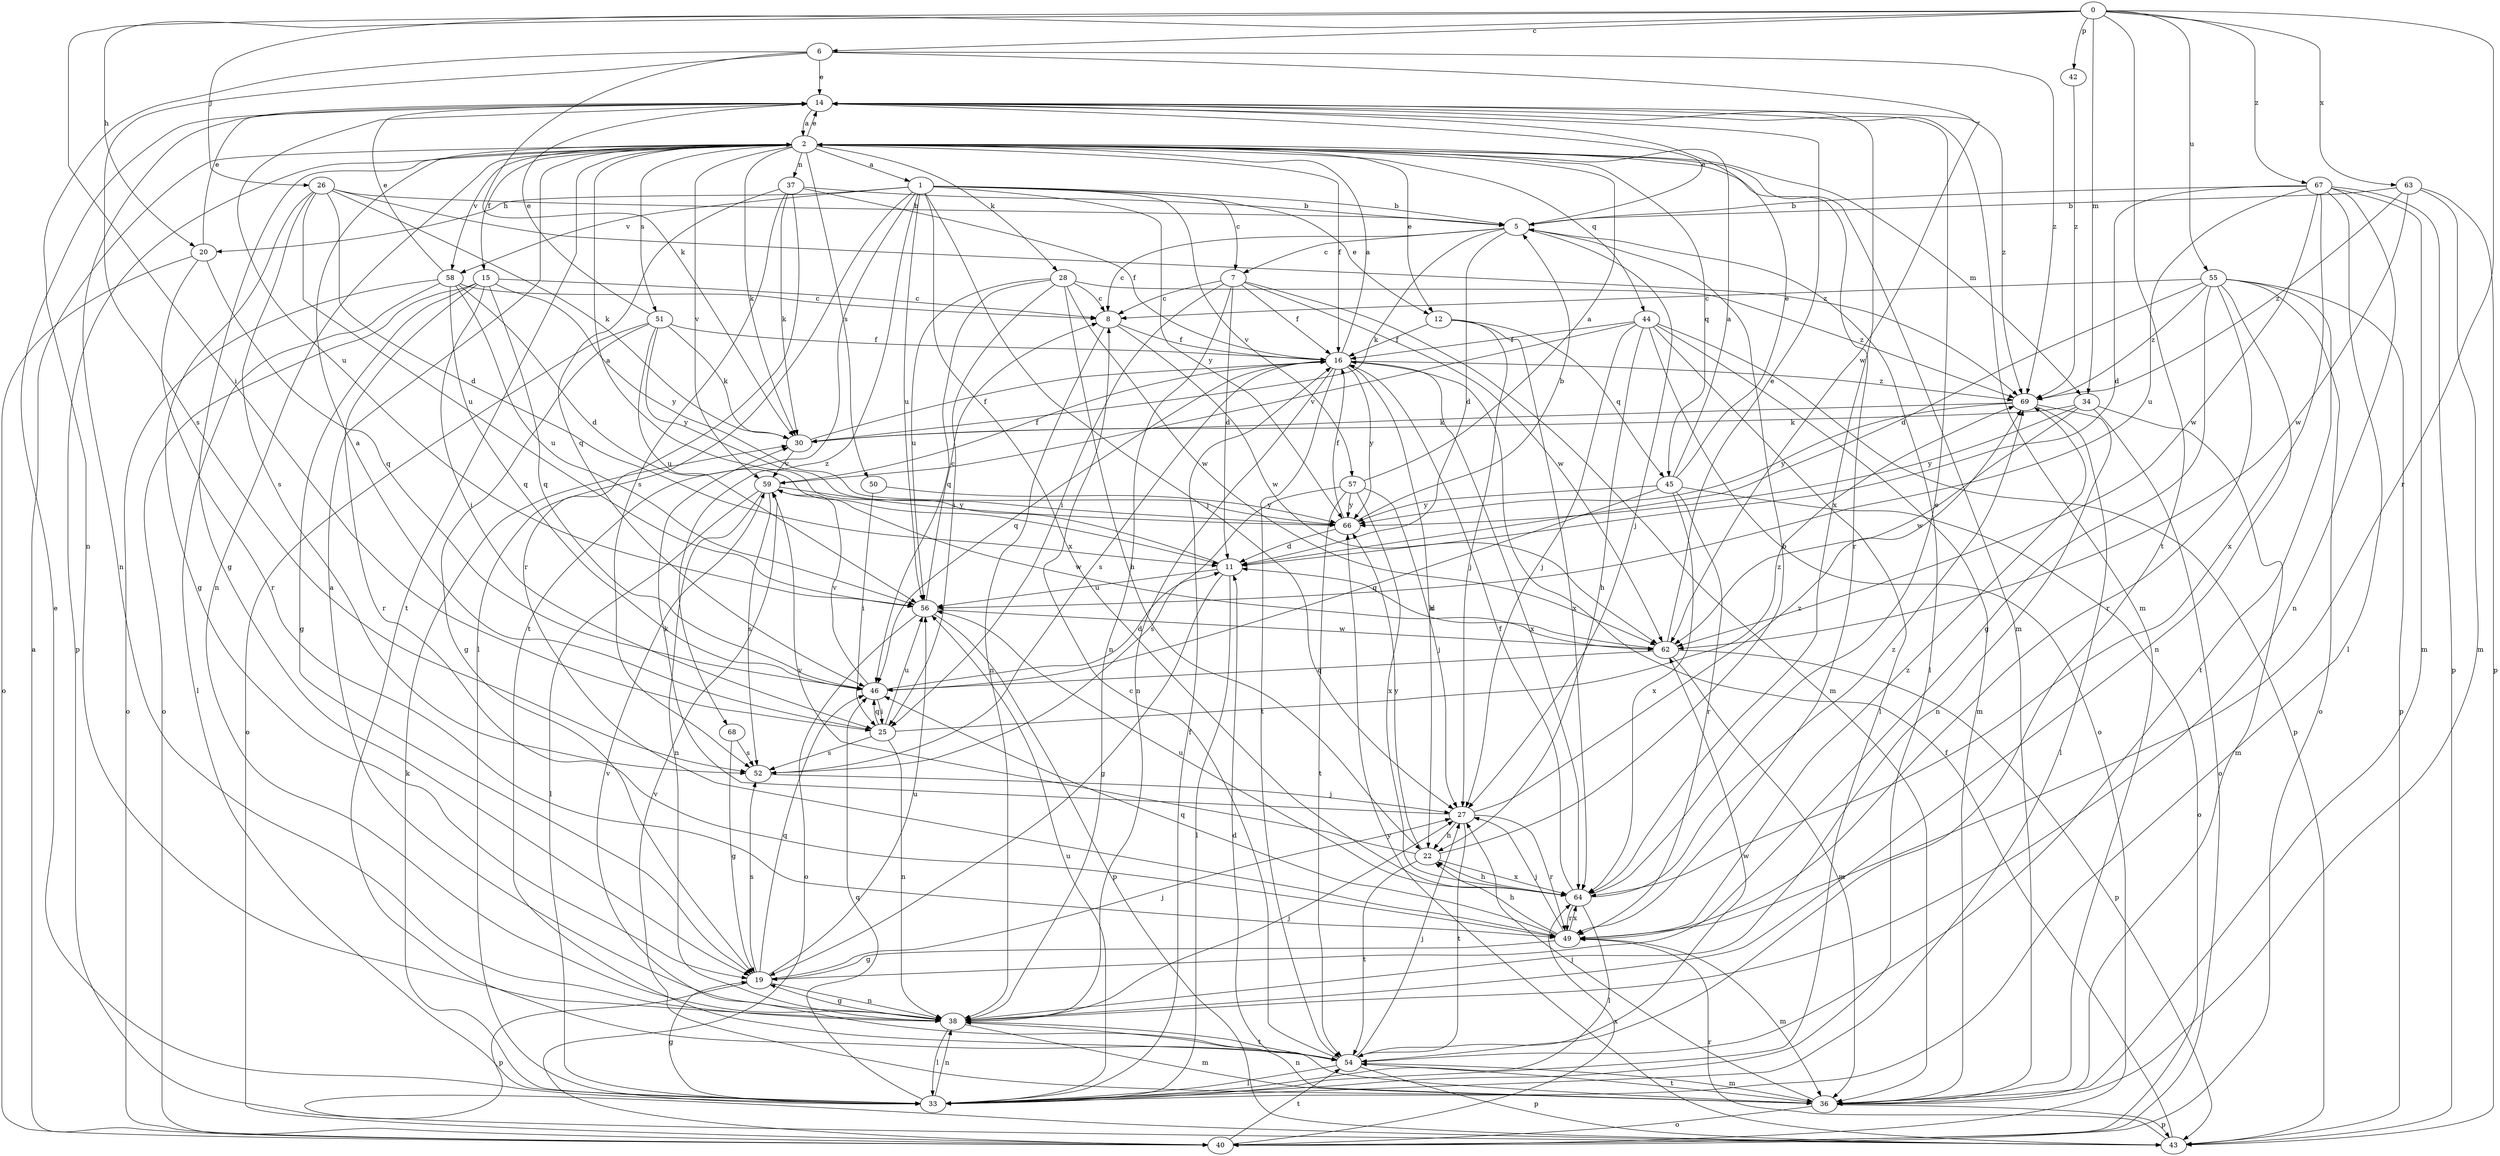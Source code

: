 strict digraph  {
0;
1;
2;
5;
6;
7;
8;
11;
12;
14;
15;
16;
19;
20;
22;
25;
26;
27;
28;
30;
33;
34;
36;
37;
38;
40;
42;
43;
44;
45;
46;
49;
50;
51;
52;
54;
55;
56;
57;
58;
59;
62;
63;
64;
66;
67;
68;
69;
0 -> 6  [label=c];
0 -> 20  [label=h];
0 -> 25  [label=i];
0 -> 26  [label=j];
0 -> 34  [label=m];
0 -> 42  [label=p];
0 -> 49  [label=r];
0 -> 54  [label=t];
0 -> 55  [label=u];
0 -> 63  [label=x];
0 -> 67  [label=z];
1 -> 5  [label=b];
1 -> 7  [label=c];
1 -> 12  [label=e];
1 -> 20  [label=h];
1 -> 27  [label=j];
1 -> 33  [label=l];
1 -> 54  [label=t];
1 -> 56  [label=u];
1 -> 57  [label=v];
1 -> 58  [label=v];
1 -> 64  [label=x];
1 -> 66  [label=y];
1 -> 68  [label=z];
2 -> 1  [label=a];
2 -> 12  [label=e];
2 -> 14  [label=e];
2 -> 15  [label=f];
2 -> 16  [label=f];
2 -> 19  [label=g];
2 -> 28  [label=k];
2 -> 30  [label=k];
2 -> 34  [label=m];
2 -> 36  [label=m];
2 -> 37  [label=n];
2 -> 38  [label=n];
2 -> 43  [label=p];
2 -> 44  [label=q];
2 -> 45  [label=q];
2 -> 49  [label=r];
2 -> 50  [label=s];
2 -> 51  [label=s];
2 -> 54  [label=t];
2 -> 58  [label=v];
2 -> 59  [label=v];
5 -> 7  [label=c];
5 -> 8  [label=c];
5 -> 11  [label=d];
5 -> 14  [label=e];
5 -> 27  [label=j];
5 -> 30  [label=k];
5 -> 33  [label=l];
6 -> 14  [label=e];
6 -> 30  [label=k];
6 -> 38  [label=n];
6 -> 52  [label=s];
6 -> 62  [label=w];
6 -> 69  [label=z];
7 -> 8  [label=c];
7 -> 11  [label=d];
7 -> 16  [label=f];
7 -> 25  [label=i];
7 -> 36  [label=m];
7 -> 38  [label=n];
7 -> 62  [label=w];
8 -> 16  [label=f];
8 -> 38  [label=n];
8 -> 62  [label=w];
11 -> 2  [label=a];
11 -> 19  [label=g];
11 -> 33  [label=l];
11 -> 56  [label=u];
12 -> 16  [label=f];
12 -> 27  [label=j];
12 -> 45  [label=q];
12 -> 64  [label=x];
14 -> 2  [label=a];
14 -> 36  [label=m];
14 -> 38  [label=n];
14 -> 56  [label=u];
14 -> 64  [label=x];
14 -> 69  [label=z];
15 -> 8  [label=c];
15 -> 19  [label=g];
15 -> 25  [label=i];
15 -> 40  [label=o];
15 -> 46  [label=q];
15 -> 49  [label=r];
15 -> 66  [label=y];
16 -> 2  [label=a];
16 -> 22  [label=h];
16 -> 38  [label=n];
16 -> 46  [label=q];
16 -> 52  [label=s];
16 -> 54  [label=t];
16 -> 64  [label=x];
16 -> 66  [label=y];
16 -> 69  [label=z];
19 -> 27  [label=j];
19 -> 38  [label=n];
19 -> 43  [label=p];
19 -> 46  [label=q];
19 -> 52  [label=s];
19 -> 56  [label=u];
20 -> 14  [label=e];
20 -> 40  [label=o];
20 -> 46  [label=q];
20 -> 49  [label=r];
22 -> 5  [label=b];
22 -> 54  [label=t];
22 -> 59  [label=v];
22 -> 64  [label=x];
22 -> 66  [label=y];
25 -> 2  [label=a];
25 -> 38  [label=n];
25 -> 46  [label=q];
25 -> 52  [label=s];
25 -> 56  [label=u];
25 -> 69  [label=z];
26 -> 5  [label=b];
26 -> 11  [label=d];
26 -> 19  [label=g];
26 -> 30  [label=k];
26 -> 52  [label=s];
26 -> 56  [label=u];
26 -> 69  [label=z];
27 -> 22  [label=h];
27 -> 30  [label=k];
27 -> 49  [label=r];
27 -> 54  [label=t];
27 -> 69  [label=z];
28 -> 8  [label=c];
28 -> 22  [label=h];
28 -> 25  [label=i];
28 -> 46  [label=q];
28 -> 56  [label=u];
28 -> 62  [label=w];
28 -> 69  [label=z];
30 -> 16  [label=f];
30 -> 59  [label=v];
33 -> 14  [label=e];
33 -> 16  [label=f];
33 -> 19  [label=g];
33 -> 30  [label=k];
33 -> 38  [label=n];
33 -> 46  [label=q];
33 -> 56  [label=u];
34 -> 30  [label=k];
34 -> 36  [label=m];
34 -> 40  [label=o];
34 -> 62  [label=w];
34 -> 66  [label=y];
36 -> 11  [label=d];
36 -> 27  [label=j];
36 -> 38  [label=n];
36 -> 40  [label=o];
36 -> 43  [label=p];
36 -> 54  [label=t];
36 -> 59  [label=v];
37 -> 5  [label=b];
37 -> 16  [label=f];
37 -> 30  [label=k];
37 -> 46  [label=q];
37 -> 49  [label=r];
37 -> 52  [label=s];
38 -> 2  [label=a];
38 -> 19  [label=g];
38 -> 27  [label=j];
38 -> 33  [label=l];
38 -> 36  [label=m];
38 -> 54  [label=t];
40 -> 2  [label=a];
40 -> 54  [label=t];
40 -> 64  [label=x];
42 -> 69  [label=z];
43 -> 16  [label=f];
43 -> 49  [label=r];
43 -> 66  [label=y];
44 -> 16  [label=f];
44 -> 22  [label=h];
44 -> 27  [label=j];
44 -> 33  [label=l];
44 -> 36  [label=m];
44 -> 40  [label=o];
44 -> 43  [label=p];
44 -> 59  [label=v];
45 -> 2  [label=a];
45 -> 14  [label=e];
45 -> 40  [label=o];
45 -> 46  [label=q];
45 -> 49  [label=r];
45 -> 64  [label=x];
45 -> 66  [label=y];
46 -> 11  [label=d];
46 -> 25  [label=i];
46 -> 59  [label=v];
49 -> 19  [label=g];
49 -> 22  [label=h];
49 -> 27  [label=j];
49 -> 36  [label=m];
49 -> 46  [label=q];
49 -> 64  [label=x];
49 -> 69  [label=z];
50 -> 25  [label=i];
50 -> 66  [label=y];
51 -> 14  [label=e];
51 -> 16  [label=f];
51 -> 19  [label=g];
51 -> 30  [label=k];
51 -> 40  [label=o];
51 -> 56  [label=u];
51 -> 66  [label=y];
52 -> 27  [label=j];
54 -> 8  [label=c];
54 -> 27  [label=j];
54 -> 33  [label=l];
54 -> 36  [label=m];
54 -> 43  [label=p];
54 -> 59  [label=v];
54 -> 62  [label=w];
55 -> 8  [label=c];
55 -> 11  [label=d];
55 -> 19  [label=g];
55 -> 38  [label=n];
55 -> 40  [label=o];
55 -> 43  [label=p];
55 -> 49  [label=r];
55 -> 54  [label=t];
55 -> 69  [label=z];
56 -> 8  [label=c];
56 -> 40  [label=o];
56 -> 43  [label=p];
56 -> 62  [label=w];
57 -> 2  [label=a];
57 -> 27  [label=j];
57 -> 52  [label=s];
57 -> 54  [label=t];
57 -> 64  [label=x];
57 -> 66  [label=y];
58 -> 8  [label=c];
58 -> 11  [label=d];
58 -> 14  [label=e];
58 -> 33  [label=l];
58 -> 40  [label=o];
58 -> 46  [label=q];
58 -> 56  [label=u];
59 -> 16  [label=f];
59 -> 33  [label=l];
59 -> 38  [label=n];
59 -> 52  [label=s];
59 -> 62  [label=w];
59 -> 66  [label=y];
62 -> 11  [label=d];
62 -> 14  [label=e];
62 -> 36  [label=m];
62 -> 43  [label=p];
62 -> 46  [label=q];
63 -> 5  [label=b];
63 -> 36  [label=m];
63 -> 43  [label=p];
63 -> 62  [label=w];
63 -> 69  [label=z];
64 -> 14  [label=e];
64 -> 16  [label=f];
64 -> 22  [label=h];
64 -> 33  [label=l];
64 -> 49  [label=r];
64 -> 56  [label=u];
64 -> 69  [label=z];
66 -> 5  [label=b];
66 -> 11  [label=d];
66 -> 16  [label=f];
67 -> 5  [label=b];
67 -> 11  [label=d];
67 -> 33  [label=l];
67 -> 36  [label=m];
67 -> 38  [label=n];
67 -> 43  [label=p];
67 -> 56  [label=u];
67 -> 62  [label=w];
67 -> 64  [label=x];
68 -> 19  [label=g];
68 -> 52  [label=s];
69 -> 30  [label=k];
69 -> 33  [label=l];
69 -> 38  [label=n];
69 -> 66  [label=y];
}
